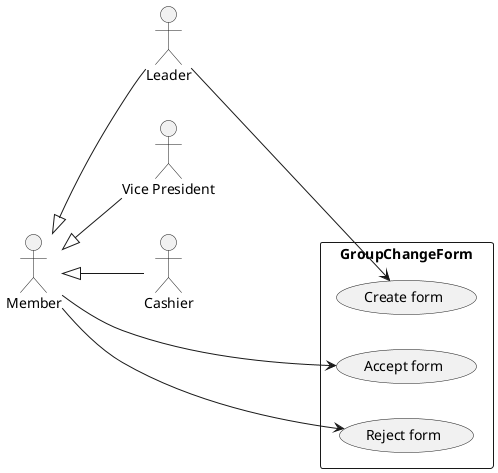 @startuml
left to right direction
:Leader: as Leader
:Vice President: as VP
:Cashier: as Cashier
:Member: as Member

Member <|-- Leader
Member <|-- VP
Member <|-- Cashier

rectangle GroupChangeForm {

    (Accept form) as (Accept)
    (Reject form) as (Reject)
    (Create form) as (Create)

    Member ---> (Accept)
    Member ---> (Reject)

    Leader ---> (Create)


}

@enduml